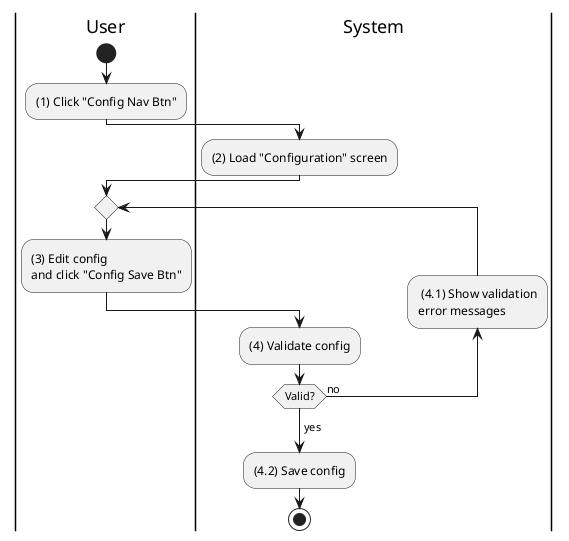 @startuml config-manage
|u|User
|s|System

|u|
start
:(1) Click "Config Nav Btn";

|s|
:(2) Load "Configuration" screen;

|u|
repeat
    :(3) Edit config\nand click "Config Save Btn";

    |s|
    :(4) Validate config;
    backward: (4.1) Show validation\nerror messages;
repeat while (Valid?) is (no)
->yes;
:(4.2) Save config;
stop
@enduml